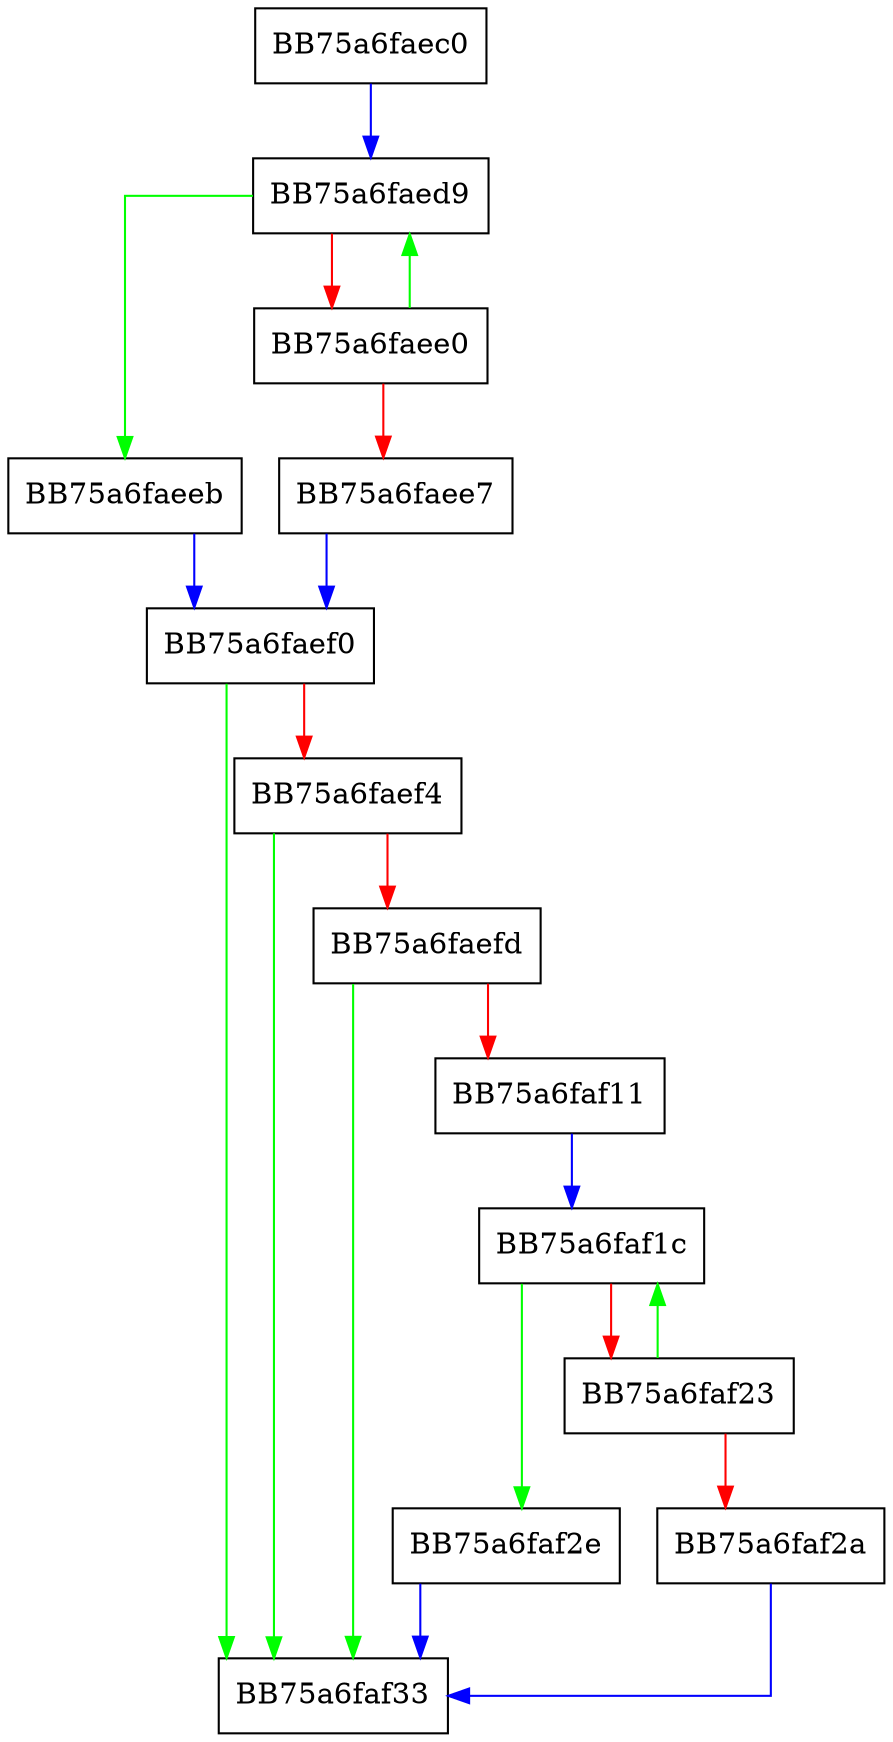 digraph MagicCodeSort {
  node [shape="box"];
  graph [splines=ortho];
  BB75a6faec0 -> BB75a6faed9 [color="blue"];
  BB75a6faed9 -> BB75a6faeeb [color="green"];
  BB75a6faed9 -> BB75a6faee0 [color="red"];
  BB75a6faee0 -> BB75a6faed9 [color="green"];
  BB75a6faee0 -> BB75a6faee7 [color="red"];
  BB75a6faee7 -> BB75a6faef0 [color="blue"];
  BB75a6faeeb -> BB75a6faef0 [color="blue"];
  BB75a6faef0 -> BB75a6faf33 [color="green"];
  BB75a6faef0 -> BB75a6faef4 [color="red"];
  BB75a6faef4 -> BB75a6faf33 [color="green"];
  BB75a6faef4 -> BB75a6faefd [color="red"];
  BB75a6faefd -> BB75a6faf33 [color="green"];
  BB75a6faefd -> BB75a6faf11 [color="red"];
  BB75a6faf11 -> BB75a6faf1c [color="blue"];
  BB75a6faf1c -> BB75a6faf2e [color="green"];
  BB75a6faf1c -> BB75a6faf23 [color="red"];
  BB75a6faf23 -> BB75a6faf1c [color="green"];
  BB75a6faf23 -> BB75a6faf2a [color="red"];
  BB75a6faf2a -> BB75a6faf33 [color="blue"];
  BB75a6faf2e -> BB75a6faf33 [color="blue"];
}